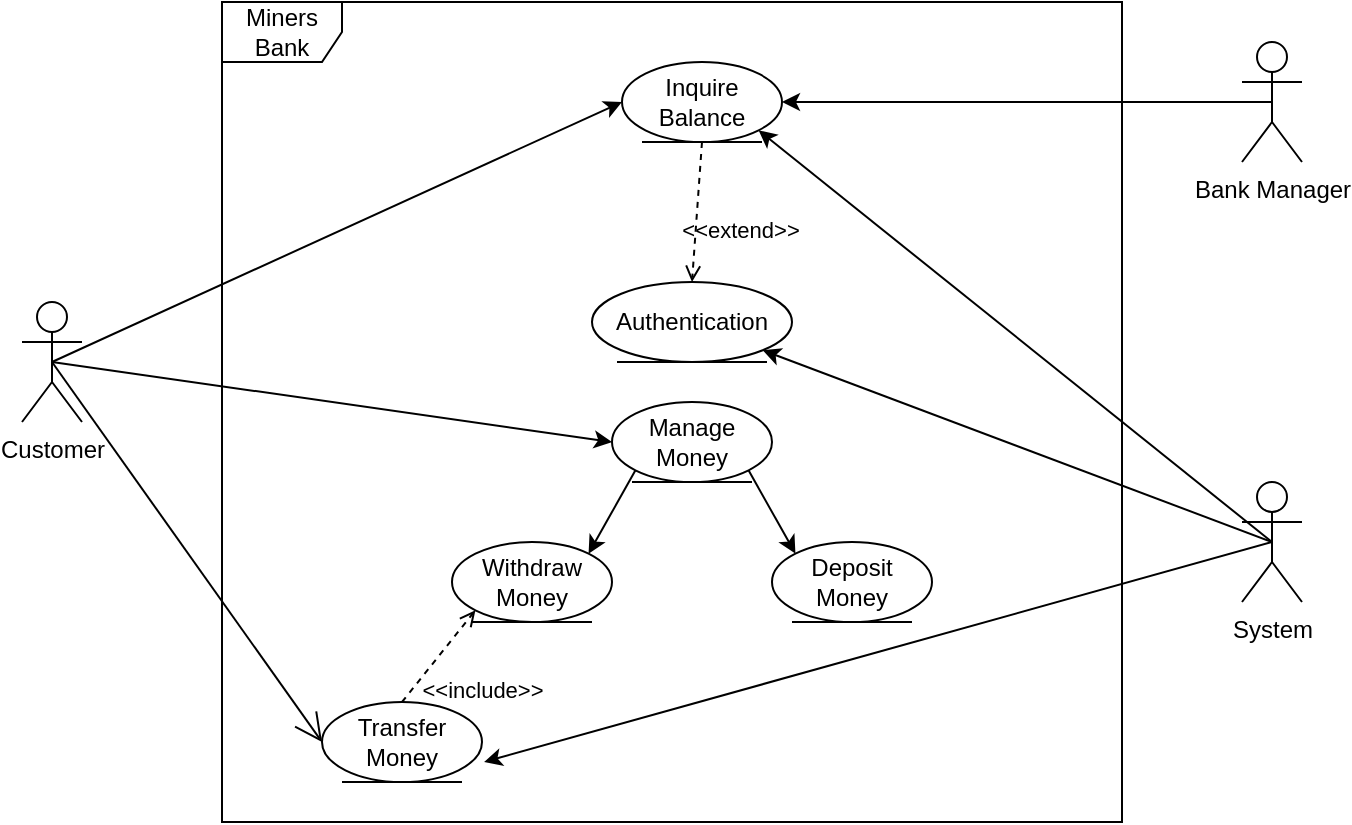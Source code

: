 <mxfile>
    <diagram id="kZj5woIK-zTp7_ELGvFs" name="Page-1">
        <mxGraphModel dx="658" dy="849" grid="1" gridSize="10" guides="1" tooltips="1" connect="1" arrows="1" fold="1" page="1" pageScale="1" pageWidth="850" pageHeight="1100" math="0" shadow="0">
            <root>
                <mxCell id="0"/>
                <mxCell id="1" parent="0"/>
                <mxCell id="5" value="Miners Bank" style="shape=umlFrame;whiteSpace=wrap;html=1;" parent="1" vertex="1">
                    <mxGeometry x="190" y="180" width="450" height="410" as="geometry"/>
                </mxCell>
                <mxCell id="17" style="edgeStyle=none;html=1;exitX=0.5;exitY=0.5;exitDx=0;exitDy=0;exitPerimeter=0;entryX=0;entryY=0.5;entryDx=0;entryDy=0;" parent="1" source="6" target="12" edge="1">
                    <mxGeometry relative="1" as="geometry"/>
                </mxCell>
                <mxCell id="6" value="Customer" style="shape=umlActor;verticalLabelPosition=bottom;verticalAlign=top;html=1;" parent="1" vertex="1">
                    <mxGeometry x="90" y="330" width="30" height="60" as="geometry"/>
                </mxCell>
                <mxCell id="7" value="Bank Manager" style="shape=umlActor;verticalLabelPosition=bottom;verticalAlign=top;html=1;" parent="1" vertex="1">
                    <mxGeometry x="700" y="200" width="30" height="60" as="geometry"/>
                </mxCell>
                <mxCell id="28" style="edgeStyle=none;html=1;exitX=0.5;exitY=0.5;exitDx=0;exitDy=0;exitPerimeter=0;entryX=1;entryY=1;entryDx=0;entryDy=0;" edge="1" parent="1" source="8" target="11">
                    <mxGeometry relative="1" as="geometry"/>
                </mxCell>
                <mxCell id="29" style="edgeStyle=none;html=1;exitX=0.5;exitY=0.5;exitDx=0;exitDy=0;exitPerimeter=0;entryX=1.013;entryY=0.75;entryDx=0;entryDy=0;entryPerimeter=0;" edge="1" parent="1" source="8" target="10">
                    <mxGeometry relative="1" as="geometry"/>
                </mxCell>
                <mxCell id="8" value="System" style="shape=umlActor;verticalLabelPosition=bottom;verticalAlign=top;html=1;" parent="1" vertex="1">
                    <mxGeometry x="700" y="420" width="30" height="60" as="geometry"/>
                </mxCell>
                <mxCell id="10" value="Transfer Money" style="ellipse;shape=umlEntity;whiteSpace=wrap;html=1;" parent="1" vertex="1">
                    <mxGeometry x="240" y="530" width="80" height="40" as="geometry"/>
                </mxCell>
                <mxCell id="18" style="edgeStyle=none;html=1;exitX=0.5;exitY=0.5;exitDx=0;exitDy=0;exitPerimeter=0;entryX=1;entryY=0.5;entryDx=0;entryDy=0;" parent="1" source="7" target="11" edge="1">
                    <mxGeometry relative="1" as="geometry">
                        <mxPoint x="460" y="140" as="targetPoint"/>
                    </mxGeometry>
                </mxCell>
                <mxCell id="11" value="Inquire Balance" style="ellipse;shape=umlEntity;whiteSpace=wrap;html=1;" parent="1" vertex="1">
                    <mxGeometry x="390" y="210" width="80" height="40" as="geometry"/>
                </mxCell>
                <mxCell id="21" style="edgeStyle=none;html=1;exitX=0;exitY=1;exitDx=0;exitDy=0;entryX=1;entryY=0;entryDx=0;entryDy=0;" parent="1" source="12" target="19" edge="1">
                    <mxGeometry relative="1" as="geometry"/>
                </mxCell>
                <mxCell id="22" style="edgeStyle=none;html=1;exitX=1;exitY=1;exitDx=0;exitDy=0;entryX=0;entryY=0;entryDx=0;entryDy=0;" parent="1" source="12" target="20" edge="1">
                    <mxGeometry relative="1" as="geometry"/>
                </mxCell>
                <mxCell id="12" value="Manage Money" style="ellipse;shape=umlEntity;whiteSpace=wrap;html=1;" parent="1" vertex="1">
                    <mxGeometry x="385" y="380" width="80" height="40" as="geometry"/>
                </mxCell>
                <mxCell id="25" style="edgeStyle=none;html=1;entryX=1;entryY=1;entryDx=0;entryDy=0;exitX=0.5;exitY=0.5;exitDx=0;exitDy=0;exitPerimeter=0;" parent="1" source="8" target="13" edge="1">
                    <mxGeometry relative="1" as="geometry">
                        <mxPoint x="730" y="330" as="sourcePoint"/>
                    </mxGeometry>
                </mxCell>
                <mxCell id="13" value="Authentication" style="ellipse;shape=umlEntity;whiteSpace=wrap;html=1;" parent="1" vertex="1">
                    <mxGeometry x="375" y="320" width="100" height="40" as="geometry"/>
                </mxCell>
                <mxCell id="16" value="" style="endArrow=open;endFill=1;endSize=12;html=1;exitX=0.5;exitY=0.5;exitDx=0;exitDy=0;exitPerimeter=0;entryX=0;entryY=0.5;entryDx=0;entryDy=0;" parent="1" source="6" target="10" edge="1">
                    <mxGeometry width="160" relative="1" as="geometry">
                        <mxPoint x="340" y="400" as="sourcePoint"/>
                        <mxPoint x="500" y="400" as="targetPoint"/>
                    </mxGeometry>
                </mxCell>
                <mxCell id="19" value="Withdraw Money" style="ellipse;shape=umlEntity;whiteSpace=wrap;html=1;" parent="1" vertex="1">
                    <mxGeometry x="305" y="450" width="80" height="40" as="geometry"/>
                </mxCell>
                <mxCell id="20" value="Deposit Money" style="ellipse;shape=umlEntity;whiteSpace=wrap;html=1;" parent="1" vertex="1">
                    <mxGeometry x="465" y="450" width="80" height="40" as="geometry"/>
                </mxCell>
                <mxCell id="23" value="&amp;lt;&amp;lt;include&amp;gt;&amp;gt;" style="html=1;verticalAlign=bottom;labelBackgroundColor=none;endArrow=open;endFill=0;dashed=1;exitX=0.5;exitY=0;exitDx=0;exitDy=0;entryX=0;entryY=1;entryDx=0;entryDy=0;" parent="1" source="10" target="19" edge="1">
                    <mxGeometry x="-0.222" y="-33" width="160" relative="1" as="geometry">
                        <mxPoint x="340" y="400" as="sourcePoint"/>
                        <mxPoint x="500" y="400" as="targetPoint"/>
                        <mxPoint as="offset"/>
                    </mxGeometry>
                </mxCell>
                <mxCell id="24" value="&amp;lt;&amp;lt;extend&amp;gt;&amp;gt;" style="html=1;verticalAlign=bottom;labelBackgroundColor=none;endArrow=open;endFill=0;dashed=1;exitX=0.5;exitY=1;exitDx=0;exitDy=0;entryX=0.5;entryY=0;entryDx=0;entryDy=0;" parent="1" source="11" target="13" edge="1">
                    <mxGeometry x="0.467" y="23" width="160" relative="1" as="geometry">
                        <mxPoint x="470" y="280" as="sourcePoint"/>
                        <mxPoint x="630" y="280" as="targetPoint"/>
                        <mxPoint as="offset"/>
                    </mxGeometry>
                </mxCell>
                <mxCell id="27" style="edgeStyle=none;html=1;exitX=0.5;exitY=0.5;exitDx=0;exitDy=0;exitPerimeter=0;entryX=0;entryY=0.5;entryDx=0;entryDy=0;" edge="1" parent="1" source="6" target="11">
                    <mxGeometry relative="1" as="geometry">
                        <mxPoint x="425" y="329.5" as="sourcePoint"/>
                        <mxPoint x="180" y="329.5" as="targetPoint"/>
                    </mxGeometry>
                </mxCell>
            </root>
        </mxGraphModel>
    </diagram>
</mxfile>
